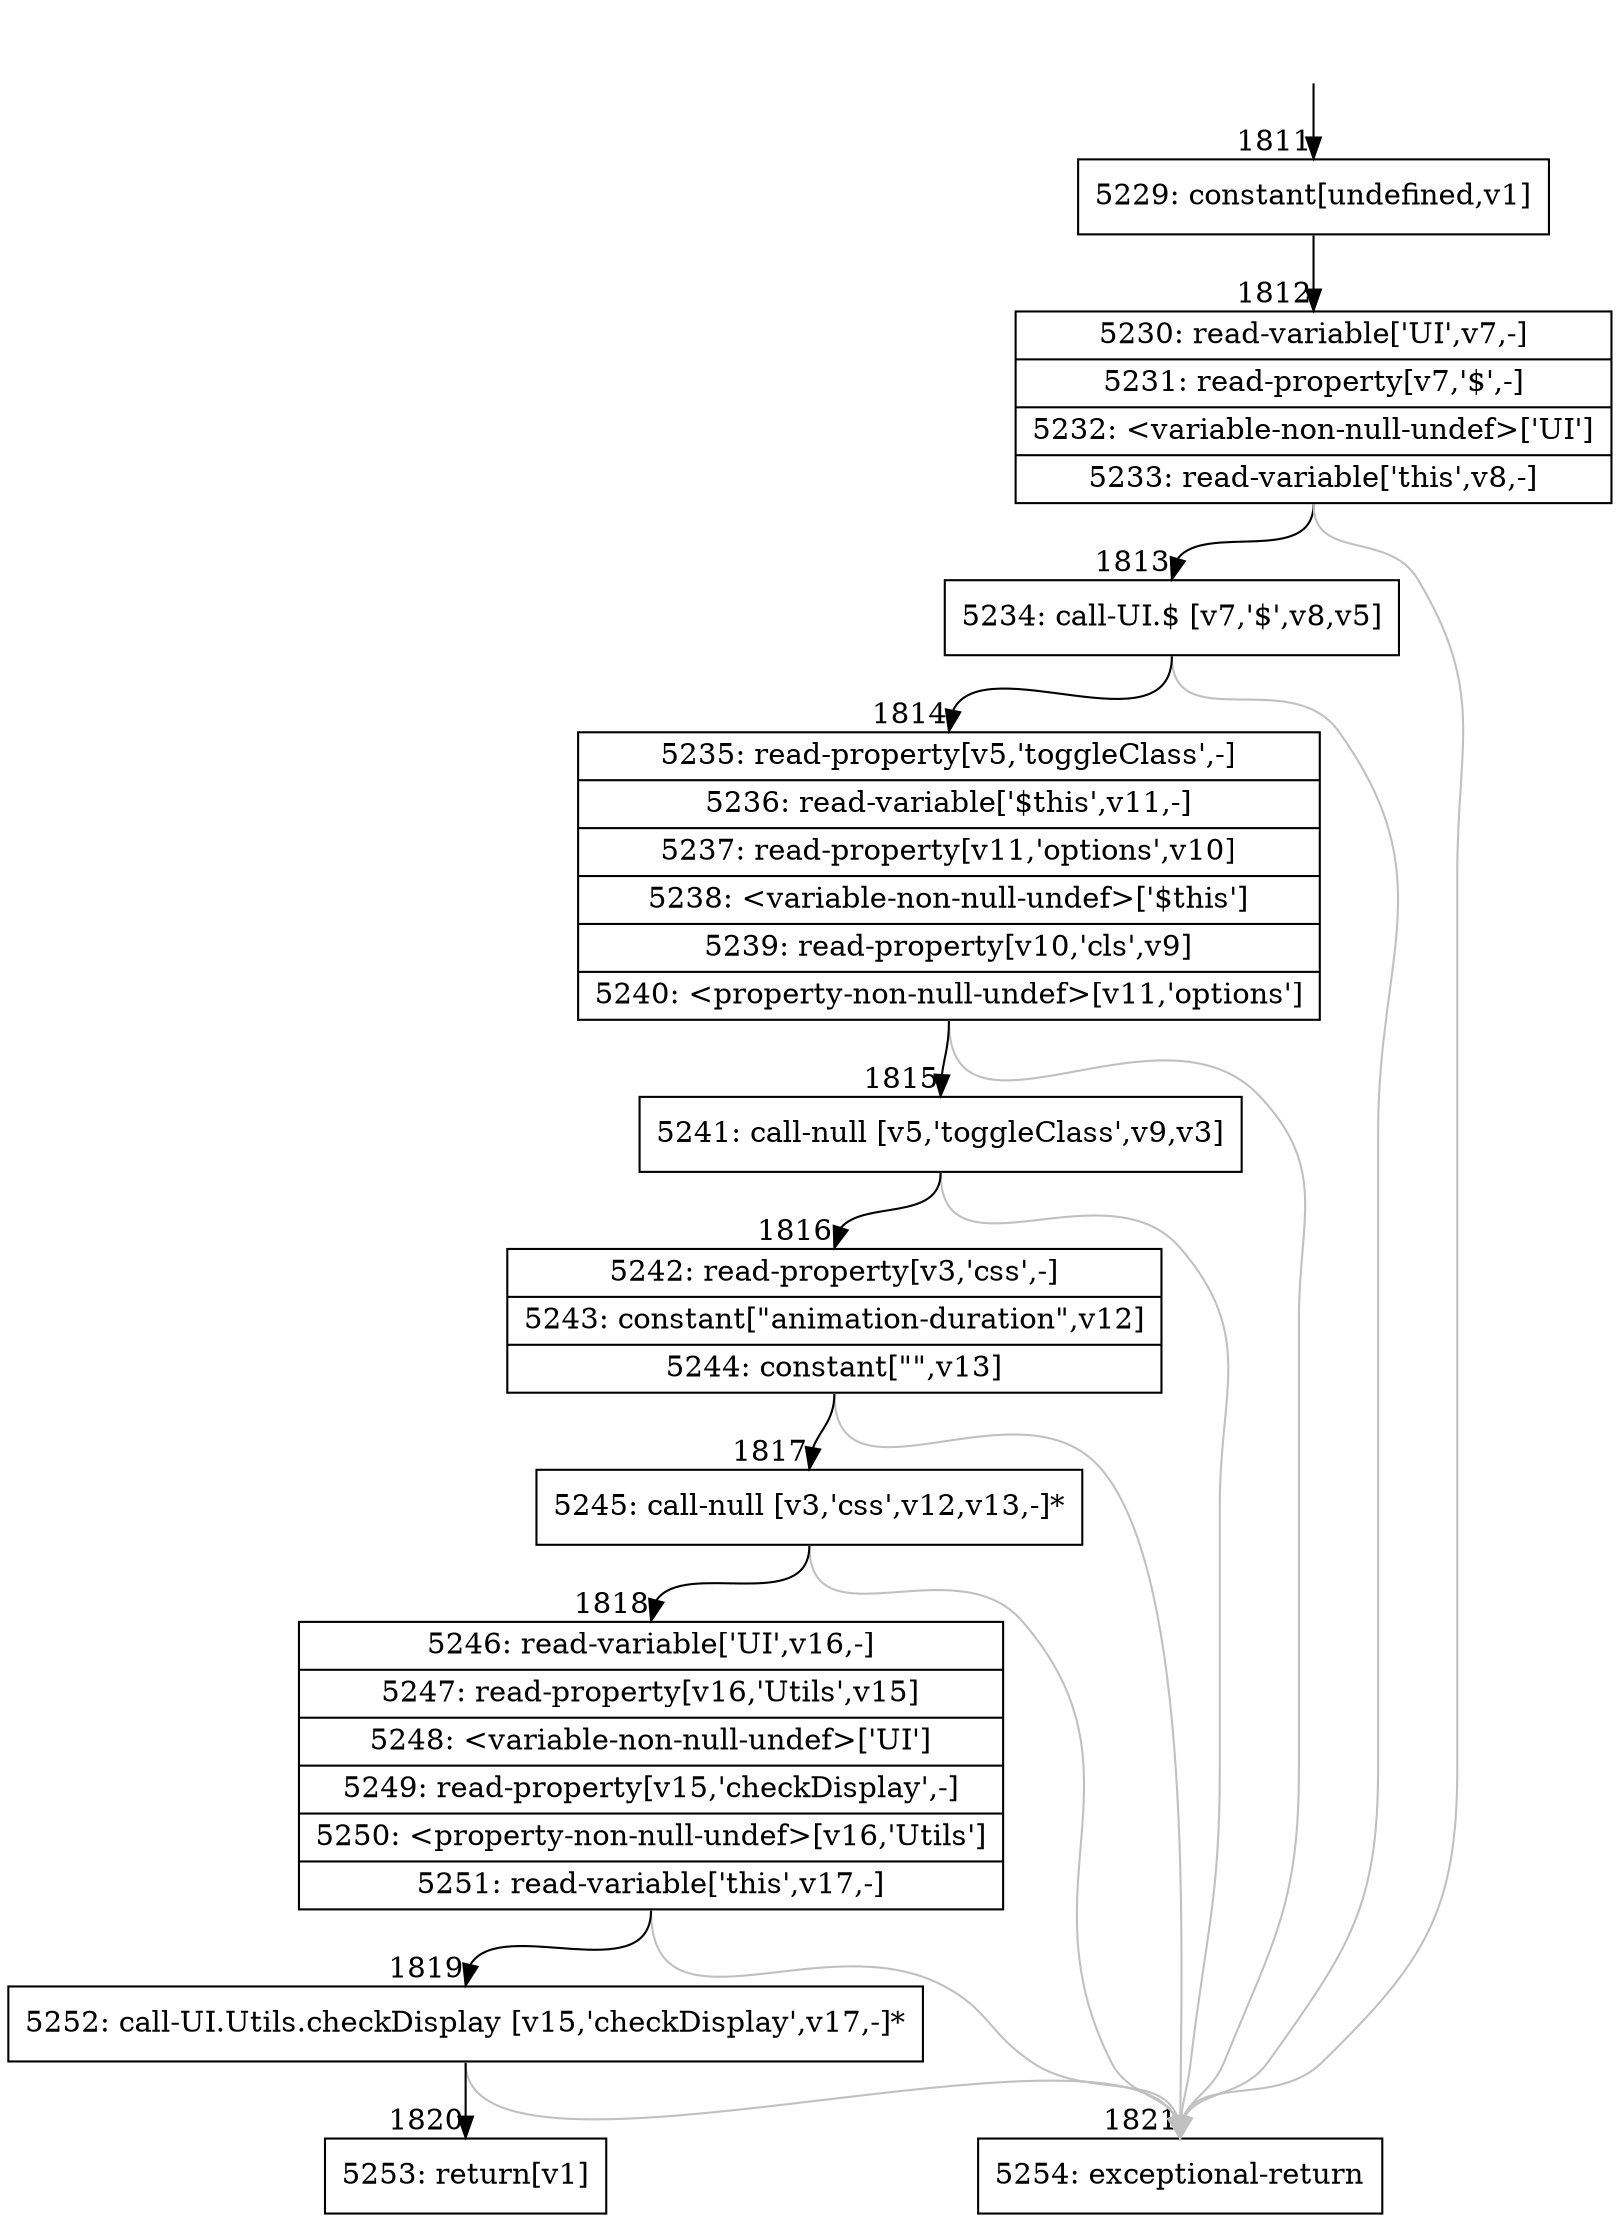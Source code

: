 digraph {
rankdir="TD"
BB_entry147[shape=none,label=""];
BB_entry147 -> BB1811 [tailport=s, headport=n, headlabel="    1811"]
BB1811 [shape=record label="{5229: constant[undefined,v1]}" ] 
BB1811 -> BB1812 [tailport=s, headport=n, headlabel="      1812"]
BB1812 [shape=record label="{5230: read-variable['UI',v7,-]|5231: read-property[v7,'$',-]|5232: \<variable-non-null-undef\>['UI']|5233: read-variable['this',v8,-]}" ] 
BB1812 -> BB1813 [tailport=s, headport=n, headlabel="      1813"]
BB1812 -> BB1821 [tailport=s, headport=n, color=gray, headlabel="      1821"]
BB1813 [shape=record label="{5234: call-UI.$ [v7,'$',v8,v5]}" ] 
BB1813 -> BB1814 [tailport=s, headport=n, headlabel="      1814"]
BB1813 -> BB1821 [tailport=s, headport=n, color=gray]
BB1814 [shape=record label="{5235: read-property[v5,'toggleClass',-]|5236: read-variable['$this',v11,-]|5237: read-property[v11,'options',v10]|5238: \<variable-non-null-undef\>['$this']|5239: read-property[v10,'cls',v9]|5240: \<property-non-null-undef\>[v11,'options']}" ] 
BB1814 -> BB1815 [tailport=s, headport=n, headlabel="      1815"]
BB1814 -> BB1821 [tailport=s, headport=n, color=gray]
BB1815 [shape=record label="{5241: call-null [v5,'toggleClass',v9,v3]}" ] 
BB1815 -> BB1816 [tailport=s, headport=n, headlabel="      1816"]
BB1815 -> BB1821 [tailport=s, headport=n, color=gray]
BB1816 [shape=record label="{5242: read-property[v3,'css',-]|5243: constant[\"animation-duration\",v12]|5244: constant[\"\",v13]}" ] 
BB1816 -> BB1817 [tailport=s, headport=n, headlabel="      1817"]
BB1816 -> BB1821 [tailport=s, headport=n, color=gray]
BB1817 [shape=record label="{5245: call-null [v3,'css',v12,v13,-]*}" ] 
BB1817 -> BB1818 [tailport=s, headport=n, headlabel="      1818"]
BB1817 -> BB1821 [tailport=s, headport=n, color=gray]
BB1818 [shape=record label="{5246: read-variable['UI',v16,-]|5247: read-property[v16,'Utils',v15]|5248: \<variable-non-null-undef\>['UI']|5249: read-property[v15,'checkDisplay',-]|5250: \<property-non-null-undef\>[v16,'Utils']|5251: read-variable['this',v17,-]}" ] 
BB1818 -> BB1819 [tailport=s, headport=n, headlabel="      1819"]
BB1818 -> BB1821 [tailport=s, headport=n, color=gray]
BB1819 [shape=record label="{5252: call-UI.Utils.checkDisplay [v15,'checkDisplay',v17,-]*}" ] 
BB1819 -> BB1820 [tailport=s, headport=n, headlabel="      1820"]
BB1819 -> BB1821 [tailport=s, headport=n, color=gray]
BB1820 [shape=record label="{5253: return[v1]}" ] 
BB1821 [shape=record label="{5254: exceptional-return}" ] 
//#$~ 1406
}

